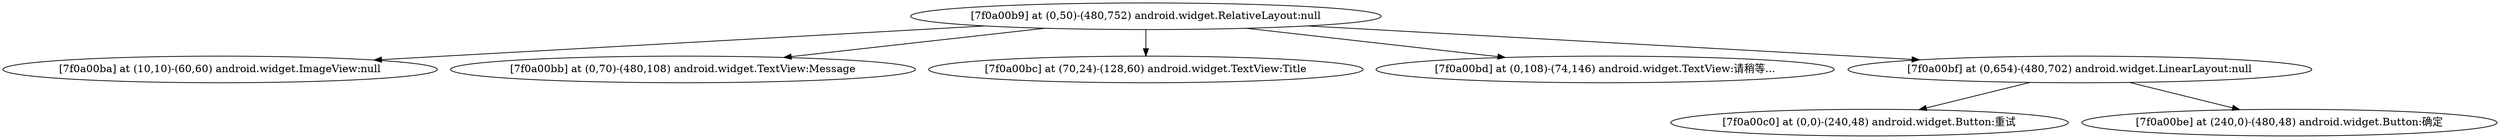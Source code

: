 strict digraph G {
  1 [ label="[7f0a00b9] at (0,50)-(480,752) android.widget.RelativeLayout:null" ];
  2 [ label="[7f0a00ba] at (10,10)-(60,60) android.widget.ImageView:null" ];
  3 [ label="[7f0a00bb] at (0,70)-(480,108) android.widget.TextView:Message" ];
  4 [ label="[7f0a00bc] at (70,24)-(128,60) android.widget.TextView:Title" ];
  5 [ label="[7f0a00bd] at (0,108)-(74,146) android.widget.TextView:请稍等..." ];
  6 [ label="[7f0a00bf] at (0,654)-(480,702) android.widget.LinearLayout:null" ];
  7 [ label="[7f0a00c0] at (0,0)-(240,48) android.widget.Button:重试" ];
  8 [ label="[7f0a00be] at (240,0)-(480,48) android.widget.Button:确定" ];
  1 -> 2;
  1 -> 3;
  1 -> 4;
  1 -> 5;
  1 -> 6;
  6 -> 7;
  6 -> 8;
}
